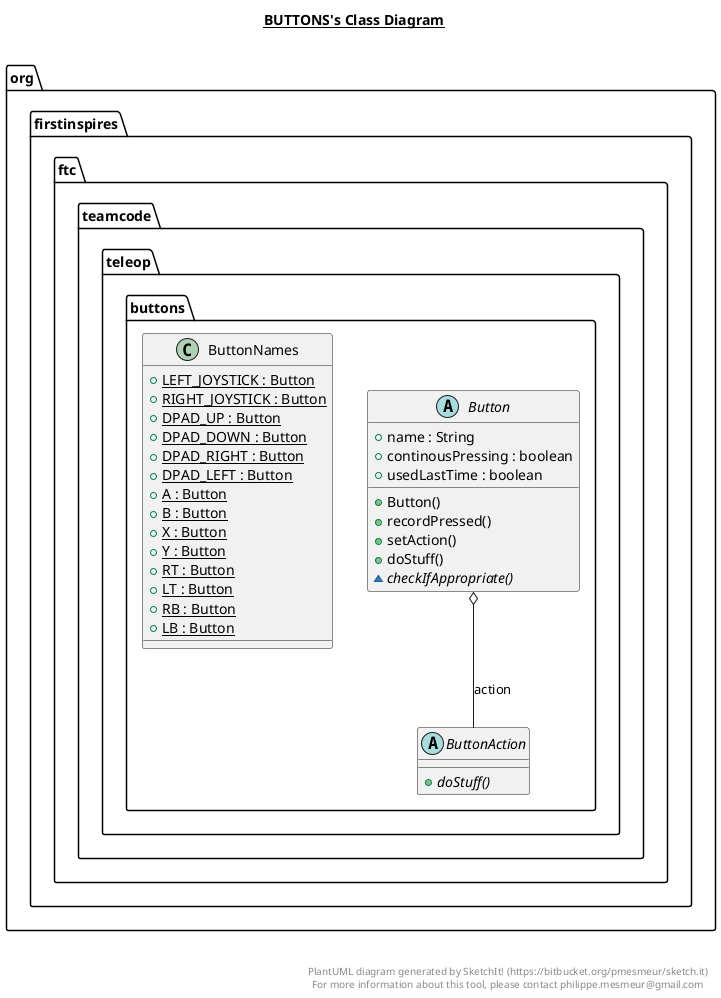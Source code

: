 @startuml

title __BUTTONS's Class Diagram__\n

  package org.firstinspires.ftc.teamcode {
    package org.firstinspires.ftc.teamcode.teleop {
      package org.firstinspires.ftc.teamcode.teleop.buttons {
        abstract class Button {
            + name : String
            + continousPressing : boolean
            + usedLastTime : boolean
            + Button()
            + recordPressed()
            + setAction()
            + doStuff()
            {abstract} ~ checkIfAppropriate()
        }
      }
    }
  }
  

  package org.firstinspires.ftc.teamcode {
    package org.firstinspires.ftc.teamcode.teleop {
      package org.firstinspires.ftc.teamcode.teleop.buttons {
        abstract class ButtonAction {
            {abstract} + doStuff()
        }
      }
    }
  }
  

  package org.firstinspires.ftc.teamcode {
    package org.firstinspires.ftc.teamcode.teleop {
      package org.firstinspires.ftc.teamcode.teleop.buttons {
        class ButtonNames {
            {static} + LEFT_JOYSTICK : Button
            {static} + RIGHT_JOYSTICK : Button
            {static} + DPAD_UP : Button
            {static} + DPAD_DOWN : Button
            {static} + DPAD_RIGHT : Button
            {static} + DPAD_LEFT : Button
            {static} + A : Button
            {static} + B : Button
            {static} + X : Button
            {static} + Y : Button
            {static} + RT : Button
            {static} + LT : Button
            {static} + RB : Button
            {static} + LB : Button
        }
      }
    }
  }
  

  Button o-- ButtonAction : action


right footer


PlantUML diagram generated by SketchIt! (https://bitbucket.org/pmesmeur/sketch.it)
For more information about this tool, please contact philippe.mesmeur@gmail.com
endfooter

@enduml
